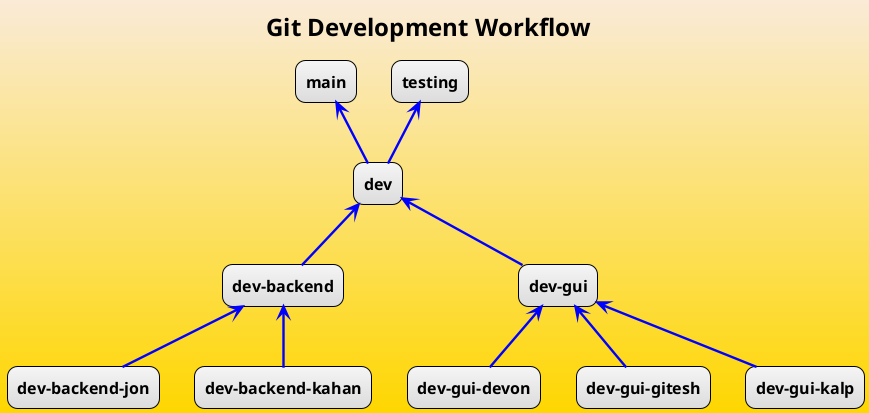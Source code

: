 @startuml

allowmixing

skinparam backgroundcolor AntiqueWhite-Gold

<style>


Title {
  FontStyle bold
  FontSize 24
  BackgroundColor none
}

rectangle {
	fontsize 16
	fontcolor black
    backgroundcolor whitesmoke-gainsboro
    linecolor black
    linethickness 1.0
    roundcorner 20

}

arrow {
linecolor blue
linethickness 2.4
fontstyle bold
}


</style>

top to bottom direction

Title "Git Development Workflow"

rectangle "main"

rectangle "dev"
rectangle "testing"

rectangle "dev-backend"
rectangle "dev-backend-jon"
rectangle "dev-backend-kahan"

rectangle "dev-gui"
rectangle "dev-gui-devon"
rectangle "dev-gui-gitesh"
rectangle "dev-gui-kalp"

"main"				<--		"dev"
"testing"			<--		"dev"
"dev"				<--		"dev-gui"
"dev"				<--		"dev-backend"
"dev-gui"			<--		"dev-gui-devon"
"dev-gui"			<--		"dev-gui-gitesh"
"dev-gui"			<--		"dev-gui-kalp"
"dev-backend"		<--		"dev-backend-jon"
"dev-backend"		<--		"dev-backend-kahan"

@enduml

